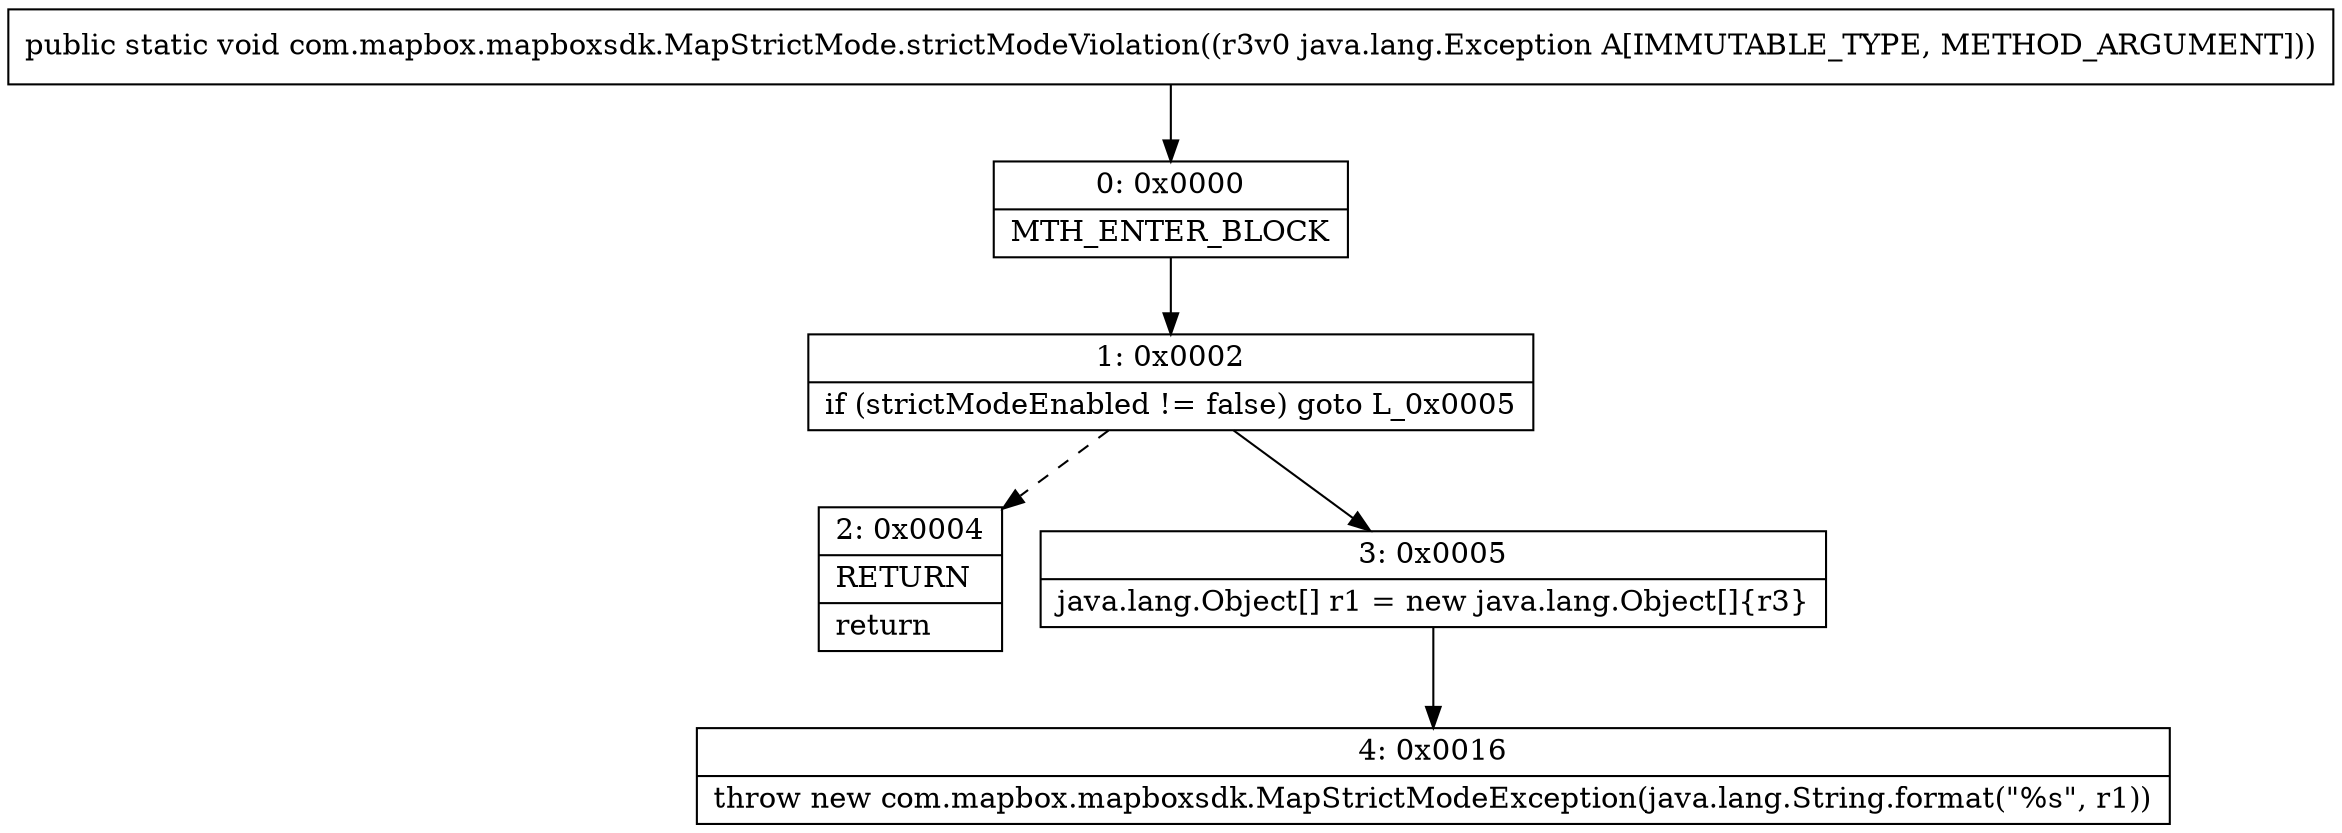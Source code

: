 digraph "CFG forcom.mapbox.mapboxsdk.MapStrictMode.strictModeViolation(Ljava\/lang\/Exception;)V" {
Node_0 [shape=record,label="{0\:\ 0x0000|MTH_ENTER_BLOCK\l}"];
Node_1 [shape=record,label="{1\:\ 0x0002|if (strictModeEnabled != false) goto L_0x0005\l}"];
Node_2 [shape=record,label="{2\:\ 0x0004|RETURN\l|return\l}"];
Node_3 [shape=record,label="{3\:\ 0x0005|java.lang.Object[] r1 = new java.lang.Object[]\{r3\}\l}"];
Node_4 [shape=record,label="{4\:\ 0x0016|throw new com.mapbox.mapboxsdk.MapStrictModeException(java.lang.String.format(\"%s\", r1))\l}"];
MethodNode[shape=record,label="{public static void com.mapbox.mapboxsdk.MapStrictMode.strictModeViolation((r3v0 java.lang.Exception A[IMMUTABLE_TYPE, METHOD_ARGUMENT])) }"];
MethodNode -> Node_0;
Node_0 -> Node_1;
Node_1 -> Node_2[style=dashed];
Node_1 -> Node_3;
Node_3 -> Node_4;
}

